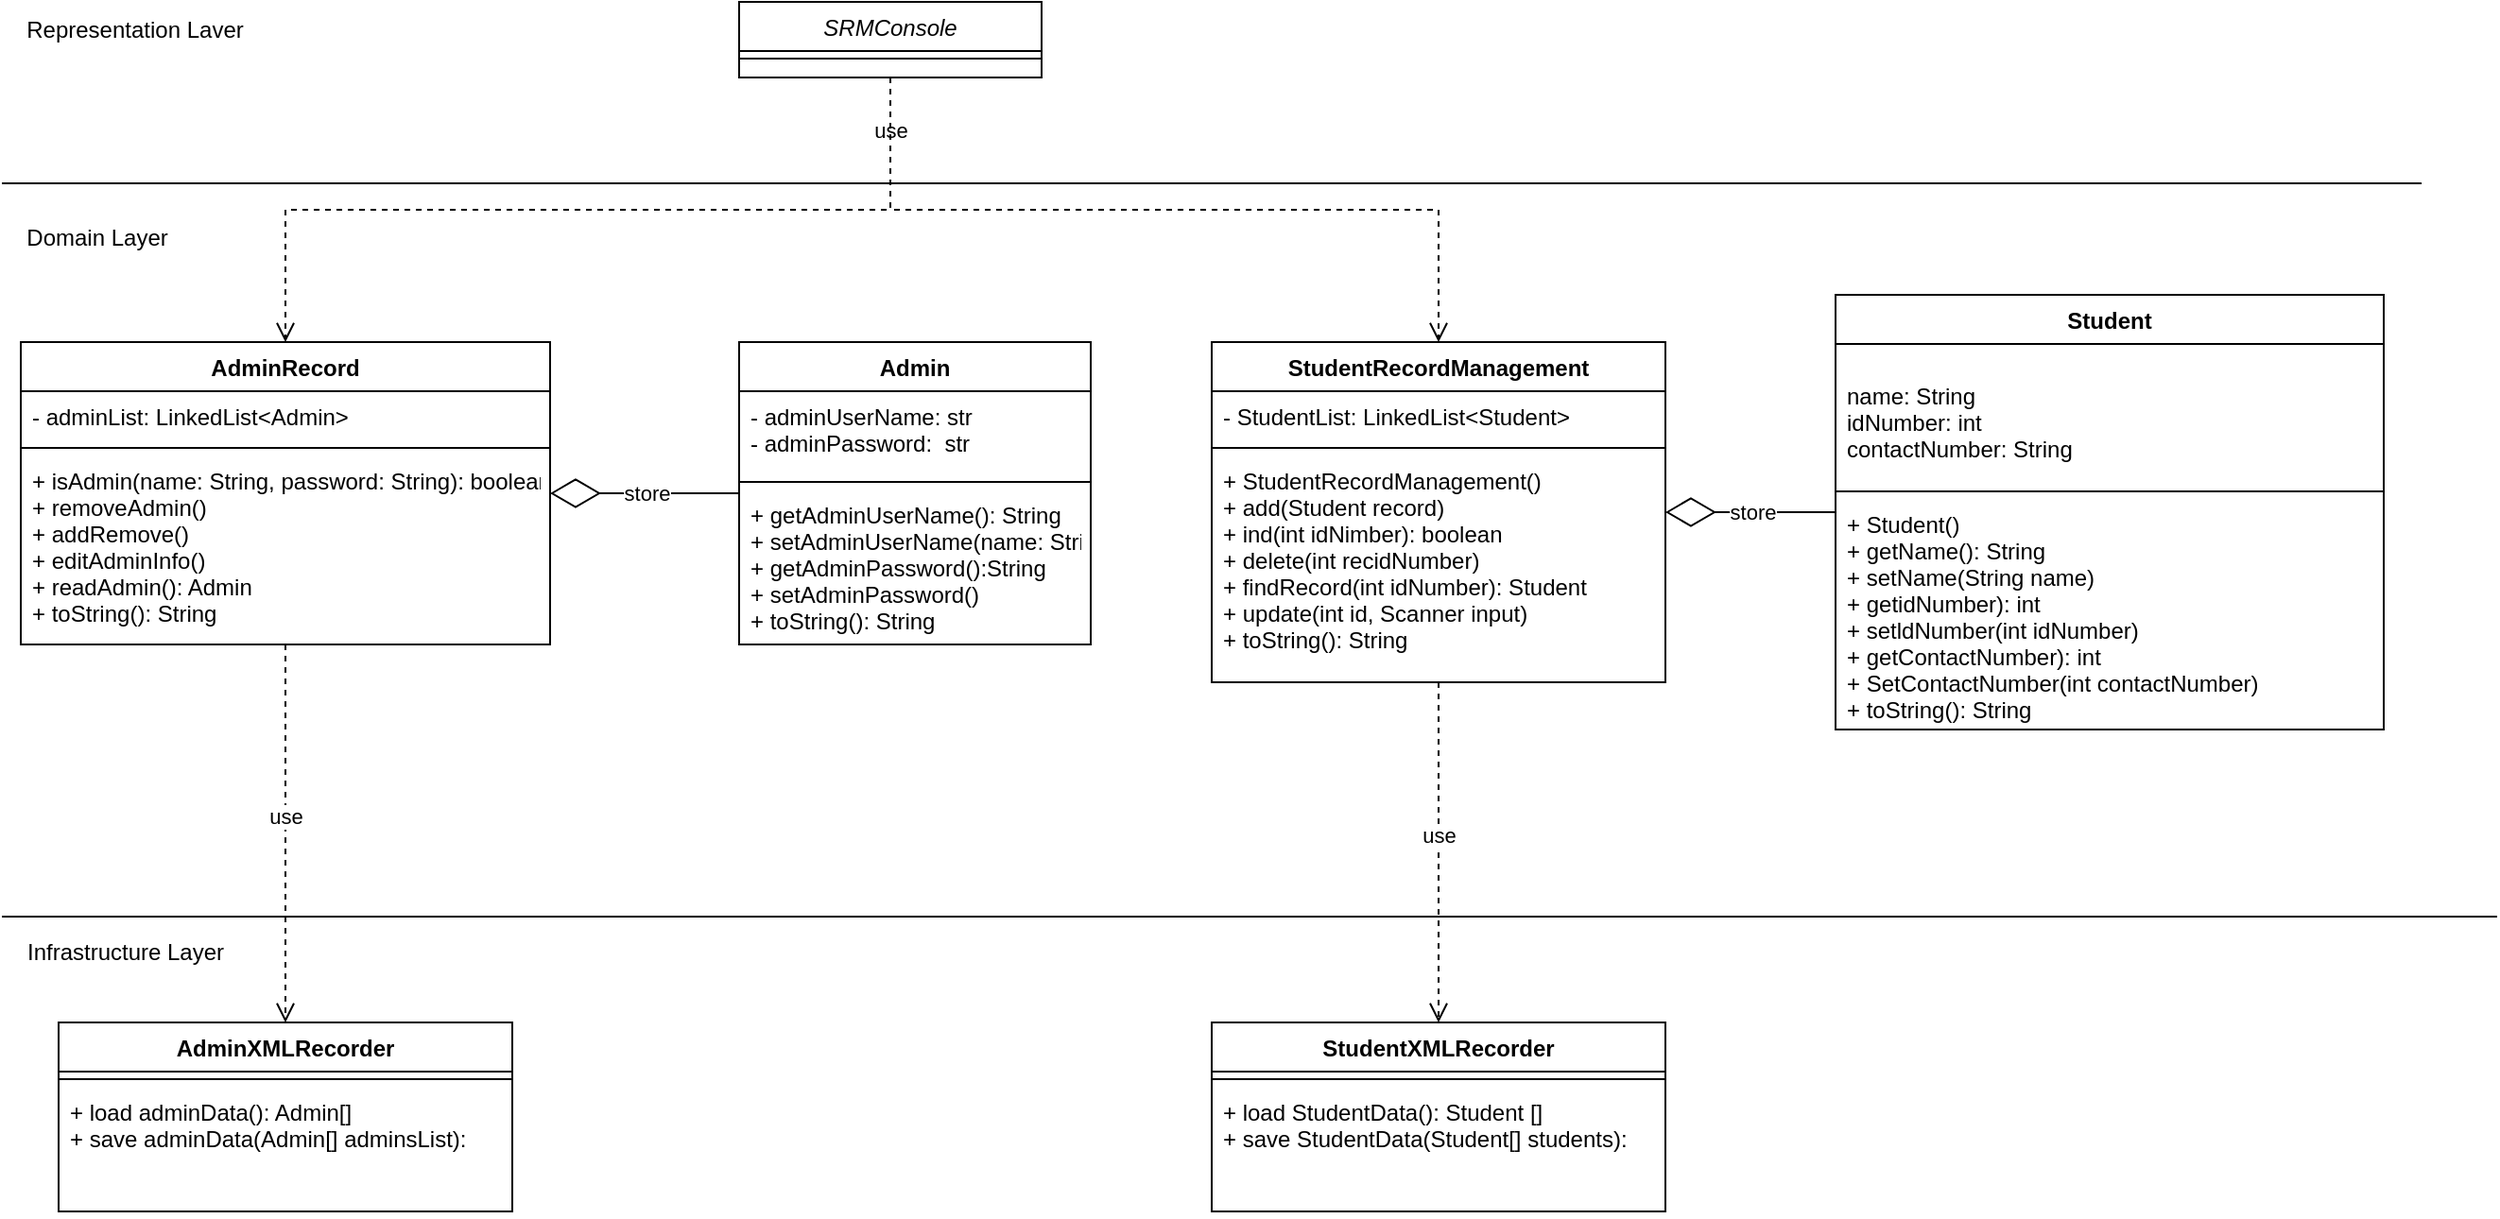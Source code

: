 <mxfile version="20.8.20" type="github">
  <diagram id="C5RBs43oDa-KdzZeNtuy" name="Page-1">
    <mxGraphModel dx="984" dy="666" grid="1" gridSize="10" guides="1" tooltips="1" connect="1" arrows="1" fold="1" page="1" pageScale="1" pageWidth="1400" pageHeight="800" math="0" shadow="0">
      <root>
        <mxCell id="WIyWlLk6GJQsqaUBKTNV-0" />
        <mxCell id="WIyWlLk6GJQsqaUBKTNV-1" parent="WIyWlLk6GJQsqaUBKTNV-0" />
        <mxCell id="zkfFHV4jXpPFQw0GAbJ--0" value="SRMConsole" style="swimlane;fontStyle=2;align=center;verticalAlign=top;childLayout=stackLayout;horizontal=1;startSize=26;horizontalStack=0;resizeParent=1;resizeLast=0;collapsible=1;marginBottom=0;rounded=0;shadow=0;strokeWidth=1;" parent="WIyWlLk6GJQsqaUBKTNV-1" vertex="1">
          <mxGeometry x="430" y="20" width="160" height="40" as="geometry">
            <mxRectangle x="230" y="140" width="160" height="26" as="alternateBounds" />
          </mxGeometry>
        </mxCell>
        <mxCell id="zkfFHV4jXpPFQw0GAbJ--4" value="" style="line;html=1;strokeWidth=1;align=left;verticalAlign=middle;spacingTop=-1;spacingLeft=3;spacingRight=3;rotatable=0;labelPosition=right;points=[];portConstraint=eastwest;" parent="zkfFHV4jXpPFQw0GAbJ--0" vertex="1">
          <mxGeometry y="26" width="160" height="8" as="geometry" />
        </mxCell>
        <mxCell id="ytY15ADqZWybsjSuBBjg-6" value="Admin" style="swimlane;fontStyle=1;align=center;verticalAlign=top;childLayout=stackLayout;horizontal=1;startSize=26;horizontalStack=0;resizeParent=1;resizeParentMax=0;resizeLast=0;collapsible=1;marginBottom=0;" parent="WIyWlLk6GJQsqaUBKTNV-1" vertex="1">
          <mxGeometry x="430" y="200" width="186" height="160" as="geometry" />
        </mxCell>
        <mxCell id="ytY15ADqZWybsjSuBBjg-7" value="- adminUserName: str&#xa;- adminPassword:  str" style="text;strokeColor=none;fillColor=none;align=left;verticalAlign=top;spacingLeft=4;spacingRight=4;overflow=hidden;rotatable=0;points=[[0,0.5],[1,0.5]];portConstraint=eastwest;" parent="ytY15ADqZWybsjSuBBjg-6" vertex="1">
          <mxGeometry y="26" width="186" height="44" as="geometry" />
        </mxCell>
        <mxCell id="ytY15ADqZWybsjSuBBjg-8" value="" style="line;strokeWidth=1;fillColor=none;align=left;verticalAlign=middle;spacingTop=-1;spacingLeft=3;spacingRight=3;rotatable=0;labelPosition=right;points=[];portConstraint=eastwest;strokeColor=inherit;" parent="ytY15ADqZWybsjSuBBjg-6" vertex="1">
          <mxGeometry y="70" width="186" height="8" as="geometry" />
        </mxCell>
        <mxCell id="ytY15ADqZWybsjSuBBjg-9" value="+ getAdminUserName(): String&#xa;+ setAdminUserName(name: String)&#xa;+ getAdminPassword():String&#xa;+ setAdminPassword()&#xa;+ toString(): String&#xa;" style="text;strokeColor=none;fillColor=none;align=left;verticalAlign=top;spacingLeft=4;spacingRight=4;overflow=hidden;rotatable=0;points=[[0,0.5],[1,0.5]];portConstraint=eastwest;" parent="ytY15ADqZWybsjSuBBjg-6" vertex="1">
          <mxGeometry y="78" width="186" height="82" as="geometry" />
        </mxCell>
        <mxCell id="ytY15ADqZWybsjSuBBjg-10" value="" style="endArrow=diamondThin;endFill=0;endSize=24;html=1;rounded=0;" parent="WIyWlLk6GJQsqaUBKTNV-1" source="ytY15ADqZWybsjSuBBjg-6" target="ytY15ADqZWybsjSuBBjg-16" edge="1">
          <mxGeometry width="160" relative="1" as="geometry">
            <mxPoint x="380" y="277" as="sourcePoint" />
            <mxPoint x="210" y="274.322" as="targetPoint" />
          </mxGeometry>
        </mxCell>
        <mxCell id="ytY15ADqZWybsjSuBBjg-20" value="store" style="edgeLabel;html=1;align=center;verticalAlign=middle;resizable=0;points=[];" parent="ytY15ADqZWybsjSuBBjg-10" vertex="1" connectable="0">
          <mxGeometry x="-0.009" relative="1" as="geometry">
            <mxPoint as="offset" />
          </mxGeometry>
        </mxCell>
        <mxCell id="ytY15ADqZWybsjSuBBjg-16" value="AdminRecord" style="swimlane;fontStyle=1;align=center;verticalAlign=top;childLayout=stackLayout;horizontal=1;startSize=26;horizontalStack=0;resizeParent=1;resizeParentMax=0;resizeLast=0;collapsible=1;marginBottom=0;" parent="WIyWlLk6GJQsqaUBKTNV-1" vertex="1">
          <mxGeometry x="50" y="200" width="280" height="160" as="geometry" />
        </mxCell>
        <mxCell id="ytY15ADqZWybsjSuBBjg-17" value="- adminList: LinkedList&lt;Admin&gt;" style="text;strokeColor=none;fillColor=none;align=left;verticalAlign=top;spacingLeft=4;spacingRight=4;overflow=hidden;rotatable=0;points=[[0,0.5],[1,0.5]];portConstraint=eastwest;" parent="ytY15ADqZWybsjSuBBjg-16" vertex="1">
          <mxGeometry y="26" width="280" height="26" as="geometry" />
        </mxCell>
        <mxCell id="ytY15ADqZWybsjSuBBjg-18" value="" style="line;strokeWidth=1;fillColor=none;align=left;verticalAlign=middle;spacingTop=-1;spacingLeft=3;spacingRight=3;rotatable=0;labelPosition=right;points=[];portConstraint=eastwest;strokeColor=inherit;" parent="ytY15ADqZWybsjSuBBjg-16" vertex="1">
          <mxGeometry y="52" width="280" height="8" as="geometry" />
        </mxCell>
        <mxCell id="ytY15ADqZWybsjSuBBjg-19" value="+ isAdmin(name: String, password: String): boolean&#xa;+ removeAdmin() &#xa;+ addRemove()&#xa;+ editAdminInfo()&#xa;+ readAdmin(): Admin&#xa;+ toString(): String" style="text;strokeColor=none;fillColor=none;align=left;verticalAlign=top;spacingLeft=4;spacingRight=4;overflow=hidden;rotatable=0;points=[[0,0.5],[1,0.5]];portConstraint=eastwest;" parent="ytY15ADqZWybsjSuBBjg-16" vertex="1">
          <mxGeometry y="60" width="280" height="100" as="geometry" />
        </mxCell>
        <mxCell id="ytY15ADqZWybsjSuBBjg-21" value="use" style="html=1;verticalAlign=bottom;endArrow=open;dashed=1;endSize=8;edgeStyle=elbowEdgeStyle;elbow=vertical;curved=0;rounded=0;" parent="WIyWlLk6GJQsqaUBKTNV-1" source="zkfFHV4jXpPFQw0GAbJ--0" target="ytY15ADqZWybsjSuBBjg-16" edge="1">
          <mxGeometry x="-0.84" relative="1" as="geometry">
            <mxPoint x="400" y="130" as="sourcePoint" />
            <mxPoint x="320" y="130" as="targetPoint" />
            <mxPoint as="offset" />
          </mxGeometry>
        </mxCell>
        <mxCell id="ytY15ADqZWybsjSuBBjg-22" value="" style="html=1;verticalAlign=bottom;endArrow=open;dashed=1;endSize=8;edgeStyle=elbowEdgeStyle;elbow=vertical;curved=0;rounded=0;entryX=0.5;entryY=0;entryDx=0;entryDy=0;" parent="WIyWlLk6GJQsqaUBKTNV-1" source="zkfFHV4jXpPFQw0GAbJ--0" target="ytY15ADqZWybsjSuBBjg-24" edge="1">
          <mxGeometry relative="1" as="geometry">
            <mxPoint x="430" y="130" as="sourcePoint" />
            <mxPoint x="760" y="200" as="targetPoint" />
          </mxGeometry>
        </mxCell>
        <mxCell id="ytY15ADqZWybsjSuBBjg-24" value="StudentRecordManagement" style="swimlane;fontStyle=1;align=center;verticalAlign=top;childLayout=stackLayout;horizontal=1;startSize=26;horizontalStack=0;resizeParent=1;resizeParentMax=0;resizeLast=0;collapsible=1;marginBottom=0;" parent="WIyWlLk6GJQsqaUBKTNV-1" vertex="1">
          <mxGeometry x="680" y="200" width="240" height="180" as="geometry" />
        </mxCell>
        <mxCell id="ytY15ADqZWybsjSuBBjg-25" value="- StudentList: LinkedList&lt;Student&gt;" style="text;strokeColor=none;fillColor=none;align=left;verticalAlign=top;spacingLeft=4;spacingRight=4;overflow=hidden;rotatable=0;points=[[0,0.5],[1,0.5]];portConstraint=eastwest;" parent="ytY15ADqZWybsjSuBBjg-24" vertex="1">
          <mxGeometry y="26" width="240" height="26" as="geometry" />
        </mxCell>
        <mxCell id="ytY15ADqZWybsjSuBBjg-26" value="" style="line;strokeWidth=1;fillColor=none;align=left;verticalAlign=middle;spacingTop=-1;spacingLeft=3;spacingRight=3;rotatable=0;labelPosition=right;points=[];portConstraint=eastwest;strokeColor=inherit;" parent="ytY15ADqZWybsjSuBBjg-24" vertex="1">
          <mxGeometry y="52" width="240" height="8" as="geometry" />
        </mxCell>
        <mxCell id="ytY15ADqZWybsjSuBBjg-27" value="+ StudentRecordManagement()&#xa;+ add(Student record)&#xa;+ ind(int idNimber): boolean&#xa;+ delete(int recidNumber)&#xa;+ findRecord(int idNumber): Student&#xa;+ update(int id, Scanner input)&#xa;+ toString(): String" style="text;strokeColor=none;fillColor=none;align=left;verticalAlign=top;spacingLeft=4;spacingRight=4;overflow=hidden;rotatable=0;points=[[0,0.5],[1,0.5]];portConstraint=eastwest;" parent="ytY15ADqZWybsjSuBBjg-24" vertex="1">
          <mxGeometry y="60" width="240" height="120" as="geometry" />
        </mxCell>
        <mxCell id="ytY15ADqZWybsjSuBBjg-28" value="Student" style="swimlane;fontStyle=1;align=center;verticalAlign=top;childLayout=stackLayout;horizontal=1;startSize=26;horizontalStack=0;resizeParent=1;resizeParentMax=0;resizeLast=0;collapsible=1;marginBottom=0;" parent="WIyWlLk6GJQsqaUBKTNV-1" vertex="1">
          <mxGeometry x="1010" y="175" width="290" height="230" as="geometry" />
        </mxCell>
        <mxCell id="ytY15ADqZWybsjSuBBjg-29" value="&#xa;﻿name: String&#xa;﻿idNumber: int&#xa;﻿contactNumber: String" style="text;strokeColor=none;fillColor=none;align=left;verticalAlign=top;spacingLeft=4;spacingRight=4;overflow=hidden;rotatable=0;points=[[0,0.5],[1,0.5]];portConstraint=eastwest;" parent="ytY15ADqZWybsjSuBBjg-28" vertex="1">
          <mxGeometry y="26" width="290" height="74" as="geometry" />
        </mxCell>
        <mxCell id="ytY15ADqZWybsjSuBBjg-30" value="" style="line;strokeWidth=1;fillColor=none;align=left;verticalAlign=middle;spacingTop=-1;spacingLeft=3;spacingRight=3;rotatable=0;labelPosition=right;points=[];portConstraint=eastwest;strokeColor=inherit;" parent="ytY15ADqZWybsjSuBBjg-28" vertex="1">
          <mxGeometry y="100" width="290" height="8" as="geometry" />
        </mxCell>
        <mxCell id="ytY15ADqZWybsjSuBBjg-31" value="+ Student()&#xa;+ getName(): String&#xa;+ setName(String name)&#xa;+ getidNumber): int&#xa;+ setldNumber(int idNumber)&#xa;+ getContactNumber): int&#xa;+ SetContactNumber(int contactNumber)&#xa;+ toString(): String" style="text;strokeColor=none;fillColor=none;align=left;verticalAlign=top;spacingLeft=4;spacingRight=4;overflow=hidden;rotatable=0;points=[[0,0.5],[1,0.5]];portConstraint=eastwest;" parent="ytY15ADqZWybsjSuBBjg-28" vertex="1">
          <mxGeometry y="108" width="290" height="122" as="geometry" />
        </mxCell>
        <mxCell id="ytY15ADqZWybsjSuBBjg-33" value="" style="endArrow=diamondThin;endFill=0;endSize=24;html=1;rounded=0;" parent="WIyWlLk6GJQsqaUBKTNV-1" source="ytY15ADqZWybsjSuBBjg-28" target="ytY15ADqZWybsjSuBBjg-24" edge="1">
          <mxGeometry width="160" relative="1" as="geometry">
            <mxPoint x="1020" y="242.58" as="sourcePoint" />
            <mxPoint x="890" y="242.58" as="targetPoint" />
          </mxGeometry>
        </mxCell>
        <mxCell id="ytY15ADqZWybsjSuBBjg-34" value="store" style="edgeLabel;html=1;align=center;verticalAlign=middle;resizable=0;points=[];" parent="ytY15ADqZWybsjSuBBjg-33" vertex="1" connectable="0">
          <mxGeometry x="-0.009" relative="1" as="geometry">
            <mxPoint as="offset" />
          </mxGeometry>
        </mxCell>
        <mxCell id="ytY15ADqZWybsjSuBBjg-52" value="" style="line;strokeWidth=1;fillColor=none;align=left;verticalAlign=middle;spacingTop=-1;spacingLeft=3;spacingRight=3;rotatable=0;labelPosition=right;points=[];portConstraint=eastwest;strokeColor=inherit;" parent="WIyWlLk6GJQsqaUBKTNV-1" vertex="1">
          <mxGeometry x="40" y="112" width="1280" height="8" as="geometry" />
        </mxCell>
        <mxCell id="ytY15ADqZWybsjSuBBjg-53" value="" style="line;strokeWidth=1;fillColor=none;align=left;verticalAlign=middle;spacingTop=-1;spacingLeft=3;spacingRight=3;rotatable=0;labelPosition=right;points=[];portConstraint=eastwest;strokeColor=inherit;" parent="WIyWlLk6GJQsqaUBKTNV-1" vertex="1">
          <mxGeometry x="40" y="500" width="1320" height="8" as="geometry" />
        </mxCell>
        <mxCell id="EICzkUWecJlmCxtfSaPF-0" value="StudentXMLRecorder" style="swimlane;fontStyle=1;align=center;verticalAlign=top;childLayout=stackLayout;horizontal=1;startSize=26;horizontalStack=0;resizeParent=1;resizeParentMax=0;resizeLast=0;collapsible=1;marginBottom=0;" parent="WIyWlLk6GJQsqaUBKTNV-1" vertex="1">
          <mxGeometry x="680" y="560" width="240" height="100" as="geometry" />
        </mxCell>
        <mxCell id="EICzkUWecJlmCxtfSaPF-2" value="" style="line;strokeWidth=1;fillColor=none;align=left;verticalAlign=middle;spacingTop=-1;spacingLeft=3;spacingRight=3;rotatable=0;labelPosition=right;points=[];portConstraint=eastwest;strokeColor=inherit;" parent="EICzkUWecJlmCxtfSaPF-0" vertex="1">
          <mxGeometry y="26" width="240" height="8" as="geometry" />
        </mxCell>
        <mxCell id="EICzkUWecJlmCxtfSaPF-3" value="+ load StudentData(): Student []&#xa;+ save StudentData(Student[] students):" style="text;strokeColor=none;fillColor=none;align=left;verticalAlign=top;spacingLeft=4;spacingRight=4;overflow=hidden;rotatable=0;points=[[0,0.5],[1,0.5]];portConstraint=eastwest;" parent="EICzkUWecJlmCxtfSaPF-0" vertex="1">
          <mxGeometry y="34" width="240" height="66" as="geometry" />
        </mxCell>
        <mxCell id="EICzkUWecJlmCxtfSaPF-4" value="AdminXMLRecorder" style="swimlane;fontStyle=1;align=center;verticalAlign=top;childLayout=stackLayout;horizontal=1;startSize=26;horizontalStack=0;resizeParent=1;resizeParentMax=0;resizeLast=0;collapsible=1;marginBottom=0;" parent="WIyWlLk6GJQsqaUBKTNV-1" vertex="1">
          <mxGeometry x="70" y="560" width="240" height="100" as="geometry" />
        </mxCell>
        <mxCell id="EICzkUWecJlmCxtfSaPF-5" value="" style="line;strokeWidth=1;fillColor=none;align=left;verticalAlign=middle;spacingTop=-1;spacingLeft=3;spacingRight=3;rotatable=0;labelPosition=right;points=[];portConstraint=eastwest;strokeColor=inherit;" parent="EICzkUWecJlmCxtfSaPF-4" vertex="1">
          <mxGeometry y="26" width="240" height="8" as="geometry" />
        </mxCell>
        <mxCell id="EICzkUWecJlmCxtfSaPF-6" value="+ load adminData(): Admin[]&#xa;+ save adminData(Admin[] adminsList):" style="text;strokeColor=none;fillColor=none;align=left;verticalAlign=top;spacingLeft=4;spacingRight=4;overflow=hidden;rotatable=0;points=[[0,0.5],[1,0.5]];portConstraint=eastwest;" parent="EICzkUWecJlmCxtfSaPF-4" vertex="1">
          <mxGeometry y="34" width="240" height="66" as="geometry" />
        </mxCell>
        <mxCell id="EICzkUWecJlmCxtfSaPF-7" value="use" style="html=1;verticalAlign=bottom;endArrow=open;dashed=1;endSize=8;edgeStyle=elbowEdgeStyle;elbow=vertical;curved=0;rounded=0;" parent="WIyWlLk6GJQsqaUBKTNV-1" source="ytY15ADqZWybsjSuBBjg-16" target="EICzkUWecJlmCxtfSaPF-4" edge="1">
          <mxGeometry relative="1" as="geometry">
            <mxPoint x="690" y="420" as="sourcePoint" />
            <mxPoint x="610" y="420" as="targetPoint" />
          </mxGeometry>
        </mxCell>
        <mxCell id="EICzkUWecJlmCxtfSaPF-10" value="use" style="html=1;verticalAlign=bottom;endArrow=open;dashed=1;endSize=8;edgeStyle=elbowEdgeStyle;elbow=vertical;curved=0;rounded=0;" parent="WIyWlLk6GJQsqaUBKTNV-1" source="ytY15ADqZWybsjSuBBjg-24" target="EICzkUWecJlmCxtfSaPF-0" edge="1">
          <mxGeometry relative="1" as="geometry">
            <mxPoint x="690" y="320" as="sourcePoint" />
            <mxPoint x="610" y="320" as="targetPoint" />
          </mxGeometry>
        </mxCell>
        <mxCell id="rk3funWbA3jkoBgsyae_-0" value="Representation Laver" style="text;html=1;align=center;verticalAlign=middle;resizable=0;points=[];autosize=1;strokeColor=none;fillColor=none;" vertex="1" parent="WIyWlLk6GJQsqaUBKTNV-1">
          <mxGeometry x="40" y="20" width="140" height="30" as="geometry" />
        </mxCell>
        <mxCell id="rk3funWbA3jkoBgsyae_-1" value="Domain Layer" style="text;html=1;align=center;verticalAlign=middle;resizable=0;points=[];autosize=1;strokeColor=none;fillColor=none;" vertex="1" parent="WIyWlLk6GJQsqaUBKTNV-1">
          <mxGeometry x="40" y="130" width="100" height="30" as="geometry" />
        </mxCell>
        <mxCell id="rk3funWbA3jkoBgsyae_-2" value="Infrastructure Layer" style="text;html=1;align=center;verticalAlign=middle;resizable=0;points=[];autosize=1;strokeColor=none;fillColor=none;" vertex="1" parent="WIyWlLk6GJQsqaUBKTNV-1">
          <mxGeometry x="40" y="508" width="130" height="30" as="geometry" />
        </mxCell>
      </root>
    </mxGraphModel>
  </diagram>
</mxfile>
